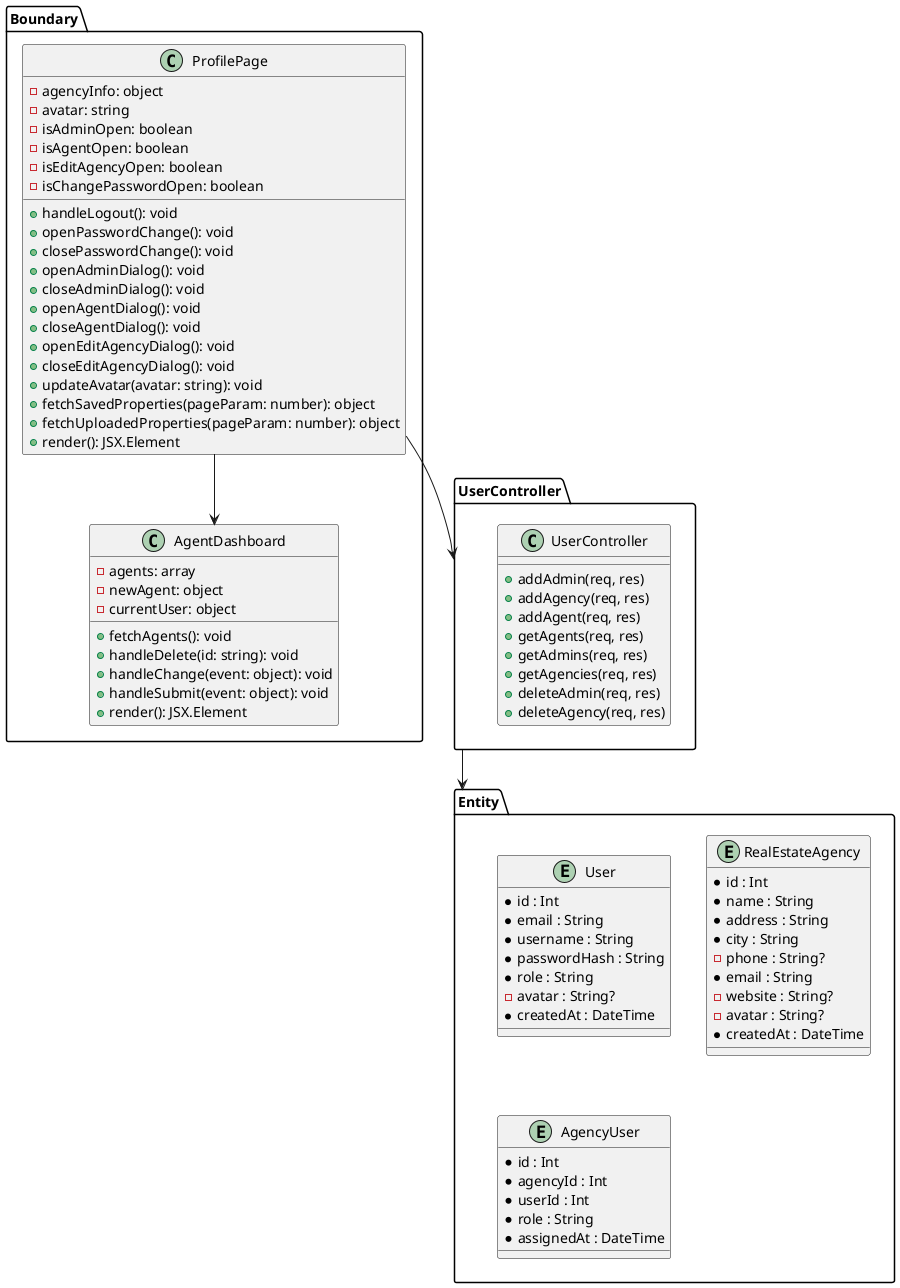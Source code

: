 @startuml
package Boundary{


class ProfilePage {
  - agencyInfo: object
  - avatar: string
  - isAdminOpen: boolean
  - isAgentOpen: boolean
  - isEditAgencyOpen: boolean
  - isChangePasswordOpen: boolean
  + handleLogout(): void
  + openPasswordChange(): void
  + closePasswordChange(): void
  + openAdminDialog(): void
  + closeAdminDialog(): void
  + openAgentDialog(): void
  + closeAgentDialog(): void
  + openEditAgencyDialog(): void
  + closeEditAgencyDialog(): void
  + updateAvatar(avatar: string): void
  + fetchSavedProperties(pageParam: number): object
  + fetchUploadedProperties(pageParam: number): object
  + render(): JSX.Element
}

class AgentDashboard {
  - agents: array
  - newAgent: object
  - currentUser: object
  + fetchAgents(): void
  + handleDelete(id: string): void
  + handleChange(event: object): void
  + handleSubmit(event: object): void
  + render(): JSX.Element
}

ProfilePage --> AgentDashboard

}

package UserController {
class UserController {
    + addAdmin(req, res)
    + addAgency(req, res)
    + addAgent(req, res)
    + getAgents(req, res)
    + getAdmins(req, res)
    + getAgencies(req, res)
    + deleteAdmin(req, res)
    + deleteAgency(req, res)
}
}
package Entity{
entity User {
  * id : Int
  * email : String
  * username : String
  * passwordHash : String
  * role : String
  - avatar : String?
  * createdAt : DateTime
}
entity RealEstateAgency {
  * id : Int
  * name : String
  * address : String
  * city : String
  - phone : String?
  * email : String
  - website : String?
  - avatar : String?
  * createdAt : DateTime
}

entity AgencyUser {
  * id : Int
  * agencyId : Int
  * userId : Int
  * role : String
  * assignedAt : DateTime
}


}
ProfilePage --> UserController
UserController -->Entity
@enduml
